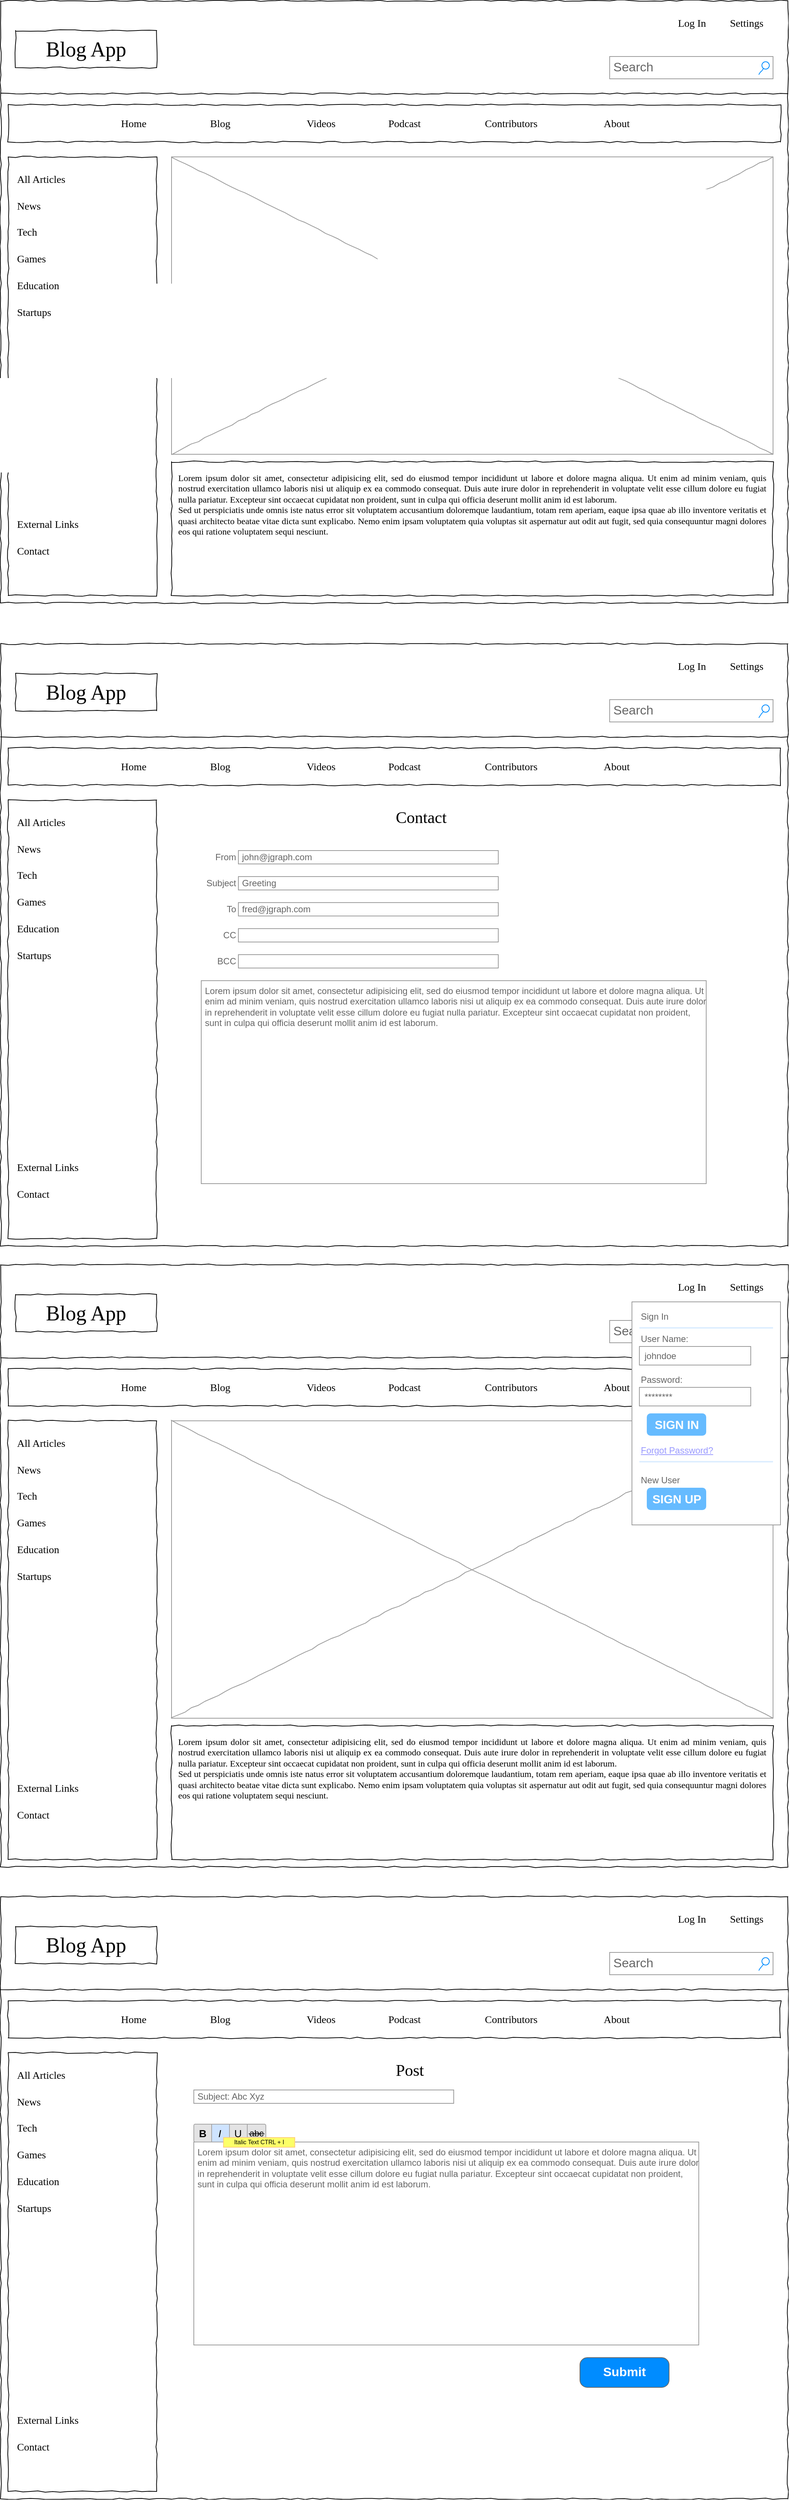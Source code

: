 <mxfile version="22.0.8" type="github">
  <diagram name="Page-1" id="03018318-947c-dd8e-b7a3-06fadd420f32">
    <mxGraphModel dx="1434" dy="758" grid="1" gridSize="10" guides="1" tooltips="1" connect="1" arrows="1" fold="1" page="1" pageScale="1" pageWidth="1100" pageHeight="850" background="none" math="0" shadow="0">
      <root>
        <mxCell id="0" />
        <mxCell id="1" parent="0" />
        <mxCell id="677b7b8949515195-1" value="" style="whiteSpace=wrap;html=1;rounded=0;shadow=0;labelBackgroundColor=none;strokeColor=#000000;strokeWidth=1;fillColor=none;fontFamily=Verdana;fontSize=12;fontColor=#000000;align=center;comic=1;" parent="1" vertex="1">
          <mxGeometry x="20" y="20" width="1060" height="810" as="geometry" />
        </mxCell>
        <mxCell id="677b7b8949515195-2" value="Blog App" style="whiteSpace=wrap;html=1;rounded=0;shadow=0;labelBackgroundColor=none;strokeWidth=1;fontFamily=Verdana;fontSize=28;align=center;comic=1;" parent="1" vertex="1">
          <mxGeometry x="40" y="60" width="190" height="50" as="geometry" />
        </mxCell>
        <mxCell id="677b7b8949515195-3" value="Search" style="strokeWidth=1;shadow=0;dashed=0;align=center;html=1;shape=mxgraph.mockup.forms.searchBox;strokeColor=#999999;mainText=;strokeColor2=#008cff;fontColor=#666666;fontSize=17;align=left;spacingLeft=3;rounded=0;labelBackgroundColor=none;comic=1;" parent="1" vertex="1">
          <mxGeometry x="840" y="95" width="220" height="30" as="geometry" />
        </mxCell>
        <mxCell id="677b7b8949515195-6" value="Log In" style="text;html=1;points=[];align=left;verticalAlign=top;spacingTop=-4;fontSize=14;fontFamily=Verdana" parent="1" vertex="1">
          <mxGeometry x="930" y="40" width="60" height="20" as="geometry" />
        </mxCell>
        <mxCell id="677b7b8949515195-7" value="Settings" style="text;html=1;points=[];align=left;verticalAlign=top;spacingTop=-4;fontSize=14;fontFamily=Verdana" parent="1" vertex="1">
          <mxGeometry x="1000" y="40" width="60" height="20" as="geometry" />
        </mxCell>
        <mxCell id="677b7b8949515195-8" value="" style="whiteSpace=wrap;html=1;rounded=0;shadow=0;labelBackgroundColor=none;strokeWidth=1;fillColor=none;fontFamily=Verdana;fontSize=12;align=center;comic=1;" parent="1" vertex="1">
          <mxGeometry x="30" y="230" width="200" height="590" as="geometry" />
        </mxCell>
        <mxCell id="677b7b8949515195-9" value="" style="line;strokeWidth=1;html=1;rounded=0;shadow=0;labelBackgroundColor=none;fillColor=none;fontFamily=Verdana;fontSize=14;fontColor=#000000;align=center;comic=1;" parent="1" vertex="1">
          <mxGeometry x="20" y="140" width="1060" height="10" as="geometry" />
        </mxCell>
        <mxCell id="677b7b8949515195-10" value="" style="whiteSpace=wrap;html=1;rounded=0;shadow=0;labelBackgroundColor=none;strokeWidth=1;fillColor=none;fontFamily=Verdana;fontSize=12;align=center;comic=1;" parent="1" vertex="1">
          <mxGeometry x="30" y="160" width="1040" height="50" as="geometry" />
        </mxCell>
        <mxCell id="677b7b8949515195-11" value="Home" style="text;html=1;points=[];align=left;verticalAlign=top;spacingTop=-4;fontSize=14;fontFamily=Verdana" parent="1" vertex="1">
          <mxGeometry x="180" y="175" width="60" height="20" as="geometry" />
        </mxCell>
        <mxCell id="677b7b8949515195-12" value="Blog" style="text;html=1;points=[];align=left;verticalAlign=top;spacingTop=-4;fontSize=14;fontFamily=Verdana" parent="1" vertex="1">
          <mxGeometry x="300" y="175" width="60" height="20" as="geometry" />
        </mxCell>
        <mxCell id="677b7b8949515195-13" value="Videos" style="text;html=1;points=[];align=left;verticalAlign=top;spacingTop=-4;fontSize=14;fontFamily=Verdana" parent="1" vertex="1">
          <mxGeometry x="430" y="175" width="60" height="20" as="geometry" />
        </mxCell>
        <mxCell id="677b7b8949515195-14" value="Podcast" style="text;html=1;points=[];align=left;verticalAlign=top;spacingTop=-4;fontSize=14;fontFamily=Verdana" parent="1" vertex="1">
          <mxGeometry x="540" y="175" width="60" height="20" as="geometry" />
        </mxCell>
        <mxCell id="677b7b8949515195-15" value="&lt;div style=&quot;text-align: justify&quot;&gt;&lt;span&gt;Lorem ipsum dolor sit amet, consectetur adipisicing elit, sed do eiusmod tempor incididunt ut labore et dolore magna aliqua. Ut enim ad minim veniam, quis nostrud exercitation ullamco laboris nisi ut aliquip ex ea commodo consequat. Duis aute irure dolor in reprehenderit in voluptate velit esse cillum dolore eu fugiat nulla pariatur. Excepteur sint occaecat cupidatat non proident, sunt in culpa qui officia deserunt mollit anim id est laborum.&lt;/span&gt;&lt;/div&gt;&lt;div style=&quot;text-align: justify&quot;&gt;&lt;span&gt;Sed ut perspiciatis unde omnis iste natus error sit voluptatem accusantium doloremque laudantium, totam rem aperiam, eaque ipsa quae ab illo inventore veritatis et quasi architecto beatae vitae dicta sunt explicabo. Nemo enim ipsam voluptatem quia voluptas sit aspernatur aut odit aut fugit, sed quia consequuntur magni dolores eos qui ratione voluptatem sequi nesciunt.&amp;nbsp;&lt;/span&gt;&lt;/div&gt;" style="whiteSpace=wrap;html=1;rounded=0;shadow=0;labelBackgroundColor=none;strokeWidth=1;fillColor=none;fontFamily=Verdana;fontSize=12;align=center;verticalAlign=top;spacing=10;comic=1;" parent="1" vertex="1">
          <mxGeometry x="250" y="640" width="810" height="180" as="geometry" />
        </mxCell>
        <mxCell id="677b7b8949515195-16" value="" style="verticalLabelPosition=bottom;shadow=0;dashed=0;align=center;html=1;verticalAlign=top;strokeWidth=1;shape=mxgraph.mockup.graphics.simpleIcon;strokeColor=#999999;rounded=0;labelBackgroundColor=none;fontFamily=Verdana;fontSize=14;fontColor=#000000;comic=1;" parent="1" vertex="1">
          <mxGeometry x="250" y="230" width="810" height="400" as="geometry" />
        </mxCell>
        <mxCell id="677b7b8949515195-27" value="All Articles" style="text;html=1;points=[];align=left;verticalAlign=top;spacingTop=-4;fontSize=14;fontFamily=Verdana" parent="1" vertex="1">
          <mxGeometry x="40" y="250" width="170" height="20" as="geometry" />
        </mxCell>
        <mxCell id="677b7b8949515195-28" value="News" style="text;html=1;points=[];align=left;verticalAlign=top;spacingTop=-4;fontSize=14;fontFamily=Verdana" parent="1" vertex="1">
          <mxGeometry x="40" y="286" width="170" height="20" as="geometry" />
        </mxCell>
        <mxCell id="677b7b8949515195-29" value="Tech" style="text;html=1;points=[];align=left;verticalAlign=top;spacingTop=-4;fontSize=14;fontFamily=Verdana" parent="1" vertex="1">
          <mxGeometry x="40" y="321" width="170" height="20" as="geometry" />
        </mxCell>
        <mxCell id="677b7b8949515195-30" value="Games" style="text;html=1;points=[];align=left;verticalAlign=top;spacingTop=-4;fontSize=14;fontFamily=Verdana" parent="1" vertex="1">
          <mxGeometry x="40" y="357" width="170" height="20" as="geometry" />
        </mxCell>
        <mxCell id="677b7b8949515195-38" value="External Links" style="text;html=1;points=[];align=left;verticalAlign=top;spacingTop=-4;fontSize=14;fontFamily=Verdana" parent="1" vertex="1">
          <mxGeometry x="40" y="714" width="170" height="20" as="geometry" />
        </mxCell>
        <mxCell id="677b7b8949515195-39" value="Education" style="text;html=1;points=[];align=left;verticalAlign=top;spacingTop=-4;fontSize=14;fontFamily=Verdana" parent="1" vertex="1">
          <mxGeometry x="40" y="393" width="170" height="20" as="geometry" />
        </mxCell>
        <mxCell id="677b7b8949515195-40" value="Startups" style="text;html=1;points=[];align=left;verticalAlign=top;spacingTop=-4;fontSize=14;fontFamily=Verdana" parent="1" vertex="1">
          <mxGeometry x="40" y="429" width="170" height="20" as="geometry" />
        </mxCell>
        <mxCell id="677b7b8949515195-41" value="Contact" style="text;html=1;points=[];align=left;verticalAlign=top;spacingTop=-4;fontSize=14;fontFamily=Verdana" parent="1" vertex="1">
          <mxGeometry x="40" y="750" width="170" height="20" as="geometry" />
        </mxCell>
        <mxCell id="Ho-Zf1M_S2vRWqChUE0O-1" value="About" style="text;html=1;points=[];align=left;verticalAlign=top;spacingTop=-4;fontSize=14;fontFamily=Verdana" vertex="1" parent="1">
          <mxGeometry x="830" y="175" width="60" height="20" as="geometry" />
        </mxCell>
        <mxCell id="Ho-Zf1M_S2vRWqChUE0O-2" value="Contributors" style="text;html=1;points=[];align=left;verticalAlign=top;spacingTop=-4;fontSize=14;fontFamily=Verdana" vertex="1" parent="1">
          <mxGeometry x="670" y="175" width="60" height="20" as="geometry" />
        </mxCell>
        <mxCell id="Ho-Zf1M_S2vRWqChUE0O-25" value="" style="whiteSpace=wrap;html=1;rounded=0;shadow=0;labelBackgroundColor=none;strokeColor=#000000;strokeWidth=1;fillColor=none;fontFamily=Verdana;fontSize=12;fontColor=#000000;align=center;comic=1;" vertex="1" parent="1">
          <mxGeometry x="20" y="885" width="1060" height="810" as="geometry" />
        </mxCell>
        <mxCell id="Ho-Zf1M_S2vRWqChUE0O-26" value="Blog App" style="whiteSpace=wrap;html=1;rounded=0;shadow=0;labelBackgroundColor=none;strokeWidth=1;fontFamily=Verdana;fontSize=28;align=center;comic=1;" vertex="1" parent="1">
          <mxGeometry x="40" y="925" width="190" height="50" as="geometry" />
        </mxCell>
        <mxCell id="Ho-Zf1M_S2vRWqChUE0O-27" value="Search" style="strokeWidth=1;shadow=0;dashed=0;align=center;html=1;shape=mxgraph.mockup.forms.searchBox;strokeColor=#999999;mainText=;strokeColor2=#008cff;fontColor=#666666;fontSize=17;align=left;spacingLeft=3;rounded=0;labelBackgroundColor=none;comic=1;" vertex="1" parent="1">
          <mxGeometry x="840" y="960" width="220" height="30" as="geometry" />
        </mxCell>
        <mxCell id="Ho-Zf1M_S2vRWqChUE0O-28" value="Log In" style="text;html=1;points=[];align=left;verticalAlign=top;spacingTop=-4;fontSize=14;fontFamily=Verdana" vertex="1" parent="1">
          <mxGeometry x="930" y="905" width="60" height="20" as="geometry" />
        </mxCell>
        <mxCell id="Ho-Zf1M_S2vRWqChUE0O-29" value="Settings" style="text;html=1;points=[];align=left;verticalAlign=top;spacingTop=-4;fontSize=14;fontFamily=Verdana" vertex="1" parent="1">
          <mxGeometry x="1000" y="905" width="60" height="20" as="geometry" />
        </mxCell>
        <mxCell id="Ho-Zf1M_S2vRWqChUE0O-30" value="" style="whiteSpace=wrap;html=1;rounded=0;shadow=0;labelBackgroundColor=none;strokeWidth=1;fillColor=none;fontFamily=Verdana;fontSize=12;align=center;comic=1;" vertex="1" parent="1">
          <mxGeometry x="30" y="1095" width="200" height="590" as="geometry" />
        </mxCell>
        <mxCell id="Ho-Zf1M_S2vRWqChUE0O-31" value="" style="line;strokeWidth=1;html=1;rounded=0;shadow=0;labelBackgroundColor=none;fillColor=none;fontFamily=Verdana;fontSize=14;fontColor=#000000;align=center;comic=1;" vertex="1" parent="1">
          <mxGeometry x="20" y="1005" width="1060" height="10" as="geometry" />
        </mxCell>
        <mxCell id="Ho-Zf1M_S2vRWqChUE0O-32" value="" style="whiteSpace=wrap;html=1;rounded=0;shadow=0;labelBackgroundColor=none;strokeWidth=1;fillColor=none;fontFamily=Verdana;fontSize=12;align=center;comic=1;" vertex="1" parent="1">
          <mxGeometry x="30" y="1025" width="1040" height="50" as="geometry" />
        </mxCell>
        <mxCell id="Ho-Zf1M_S2vRWqChUE0O-33" value="Home" style="text;html=1;points=[];align=left;verticalAlign=top;spacingTop=-4;fontSize=14;fontFamily=Verdana" vertex="1" parent="1">
          <mxGeometry x="180" y="1040" width="60" height="20" as="geometry" />
        </mxCell>
        <mxCell id="Ho-Zf1M_S2vRWqChUE0O-34" value="Blog" style="text;html=1;points=[];align=left;verticalAlign=top;spacingTop=-4;fontSize=14;fontFamily=Verdana" vertex="1" parent="1">
          <mxGeometry x="300" y="1040" width="60" height="20" as="geometry" />
        </mxCell>
        <mxCell id="Ho-Zf1M_S2vRWqChUE0O-35" value="Videos" style="text;html=1;points=[];align=left;verticalAlign=top;spacingTop=-4;fontSize=14;fontFamily=Verdana" vertex="1" parent="1">
          <mxGeometry x="430" y="1040" width="60" height="20" as="geometry" />
        </mxCell>
        <mxCell id="Ho-Zf1M_S2vRWqChUE0O-36" value="Podcast" style="text;html=1;points=[];align=left;verticalAlign=top;spacingTop=-4;fontSize=14;fontFamily=Verdana" vertex="1" parent="1">
          <mxGeometry x="540" y="1040" width="60" height="20" as="geometry" />
        </mxCell>
        <mxCell id="Ho-Zf1M_S2vRWqChUE0O-39" value="All Articles" style="text;html=1;points=[];align=left;verticalAlign=top;spacingTop=-4;fontSize=14;fontFamily=Verdana" vertex="1" parent="1">
          <mxGeometry x="40" y="1115" width="170" height="20" as="geometry" />
        </mxCell>
        <mxCell id="Ho-Zf1M_S2vRWqChUE0O-40" value="News" style="text;html=1;points=[];align=left;verticalAlign=top;spacingTop=-4;fontSize=14;fontFamily=Verdana" vertex="1" parent="1">
          <mxGeometry x="40" y="1151" width="170" height="20" as="geometry" />
        </mxCell>
        <mxCell id="Ho-Zf1M_S2vRWqChUE0O-41" value="Tech" style="text;html=1;points=[];align=left;verticalAlign=top;spacingTop=-4;fontSize=14;fontFamily=Verdana" vertex="1" parent="1">
          <mxGeometry x="40" y="1186" width="170" height="20" as="geometry" />
        </mxCell>
        <mxCell id="Ho-Zf1M_S2vRWqChUE0O-42" value="Games" style="text;html=1;points=[];align=left;verticalAlign=top;spacingTop=-4;fontSize=14;fontFamily=Verdana" vertex="1" parent="1">
          <mxGeometry x="40" y="1222" width="170" height="20" as="geometry" />
        </mxCell>
        <mxCell id="Ho-Zf1M_S2vRWqChUE0O-43" value="External Links" style="text;html=1;points=[];align=left;verticalAlign=top;spacingTop=-4;fontSize=14;fontFamily=Verdana" vertex="1" parent="1">
          <mxGeometry x="40" y="1579" width="170" height="20" as="geometry" />
        </mxCell>
        <mxCell id="Ho-Zf1M_S2vRWqChUE0O-44" value="Education" style="text;html=1;points=[];align=left;verticalAlign=top;spacingTop=-4;fontSize=14;fontFamily=Verdana" vertex="1" parent="1">
          <mxGeometry x="40" y="1258" width="170" height="20" as="geometry" />
        </mxCell>
        <mxCell id="Ho-Zf1M_S2vRWqChUE0O-45" value="Startups" style="text;html=1;points=[];align=left;verticalAlign=top;spacingTop=-4;fontSize=14;fontFamily=Verdana" vertex="1" parent="1">
          <mxGeometry x="40" y="1294" width="170" height="20" as="geometry" />
        </mxCell>
        <mxCell id="Ho-Zf1M_S2vRWqChUE0O-46" value="Contact" style="text;html=1;points=[];align=left;verticalAlign=top;spacingTop=-4;fontSize=14;fontFamily=Verdana" vertex="1" parent="1">
          <mxGeometry x="40" y="1615" width="170" height="20" as="geometry" />
        </mxCell>
        <mxCell id="Ho-Zf1M_S2vRWqChUE0O-47" value="About" style="text;html=1;points=[];align=left;verticalAlign=top;spacingTop=-4;fontSize=14;fontFamily=Verdana" vertex="1" parent="1">
          <mxGeometry x="830" y="1040" width="60" height="20" as="geometry" />
        </mxCell>
        <mxCell id="Ho-Zf1M_S2vRWqChUE0O-48" value="Contributors" style="text;html=1;points=[];align=left;verticalAlign=top;spacingTop=-4;fontSize=14;fontFamily=Verdana" vertex="1" parent="1">
          <mxGeometry x="670" y="1040" width="60" height="20" as="geometry" />
        </mxCell>
        <mxCell id="Ho-Zf1M_S2vRWqChUE0O-49" value="From" style="strokeWidth=1;shadow=0;dashed=0;align=center;html=1;shape=mxgraph.mockup.forms.anchor;align=right;spacingRight=2;fontColor=#666666;" vertex="1" parent="1">
          <mxGeometry x="290" y="1163" width="50" height="18" as="geometry" />
        </mxCell>
        <mxCell id="Ho-Zf1M_S2vRWqChUE0O-50" value="john@jgraph.com" style="strokeWidth=1;shadow=0;dashed=0;align=center;html=1;shape=mxgraph.mockup.forms.rrect;fillColor=#ffffff;rSize=0;fontColor=#666666;align=left;spacingLeft=3;strokeColor=#999999;" vertex="1" parent="1">
          <mxGeometry x="340" y="1163" width="350" height="18" as="geometry" />
        </mxCell>
        <mxCell id="Ho-Zf1M_S2vRWqChUE0O-51" value="Subject" style="strokeWidth=1;shadow=0;dashed=0;align=center;html=1;shape=mxgraph.mockup.forms.anchor;align=right;spacingRight=2;fontColor=#666666;" vertex="1" parent="1">
          <mxGeometry x="290" y="1198" width="50" height="18" as="geometry" />
        </mxCell>
        <mxCell id="Ho-Zf1M_S2vRWqChUE0O-52" value="Greeting" style="strokeWidth=1;shadow=0;dashed=0;align=center;html=1;shape=mxgraph.mockup.forms.rrect;fillColor=#ffffff;rSize=0;fontColor=#666666;align=left;spacingLeft=3;strokeColor=#999999;" vertex="1" parent="1">
          <mxGeometry x="340" y="1198" width="350" height="18" as="geometry" />
        </mxCell>
        <mxCell id="Ho-Zf1M_S2vRWqChUE0O-53" value="To" style="strokeWidth=1;shadow=0;dashed=0;align=center;html=1;shape=mxgraph.mockup.forms.anchor;align=right;spacingRight=2;fontColor=#666666;" vertex="1" parent="1">
          <mxGeometry x="290" y="1233" width="50" height="18" as="geometry" />
        </mxCell>
        <mxCell id="Ho-Zf1M_S2vRWqChUE0O-54" value="fred@jgraph.com" style="strokeWidth=1;shadow=0;dashed=0;align=center;html=1;shape=mxgraph.mockup.forms.rrect;fillColor=#ffffff;rSize=0;fontColor=#666666;align=left;spacingLeft=3;strokeColor=#999999;" vertex="1" parent="1">
          <mxGeometry x="340" y="1233" width="350" height="18" as="geometry" />
        </mxCell>
        <mxCell id="Ho-Zf1M_S2vRWqChUE0O-55" value="CC" style="strokeWidth=1;shadow=0;dashed=0;align=center;html=1;shape=mxgraph.mockup.forms.anchor;align=right;spacingRight=2;fontColor=#666666;" vertex="1" parent="1">
          <mxGeometry x="290" y="1268" width="50" height="18" as="geometry" />
        </mxCell>
        <mxCell id="Ho-Zf1M_S2vRWqChUE0O-56" value="" style="strokeWidth=1;shadow=0;dashed=0;align=center;html=1;shape=mxgraph.mockup.forms.rrect;fillColor=#ffffff;rSize=0;fontColor=#666666;align=left;spacingLeft=3;strokeColor=#999999;" vertex="1" parent="1">
          <mxGeometry x="340" y="1268" width="350" height="18" as="geometry" />
        </mxCell>
        <mxCell id="Ho-Zf1M_S2vRWqChUE0O-57" value="BCC" style="strokeWidth=1;shadow=0;dashed=0;align=center;html=1;shape=mxgraph.mockup.forms.anchor;align=right;spacingRight=2;fontColor=#666666;" vertex="1" parent="1">
          <mxGeometry x="290" y="1303" width="50" height="18" as="geometry" />
        </mxCell>
        <mxCell id="Ho-Zf1M_S2vRWqChUE0O-58" value="" style="strokeWidth=1;shadow=0;dashed=0;align=center;html=1;shape=mxgraph.mockup.forms.rrect;fillColor=#ffffff;rSize=0;fontColor=#666666;align=left;spacingLeft=3;strokeColor=#999999;" vertex="1" parent="1">
          <mxGeometry x="340" y="1303" width="350" height="18" as="geometry" />
        </mxCell>
        <mxCell id="Ho-Zf1M_S2vRWqChUE0O-59" value="Lorem ipsum dolor sit amet, consectetur adipisicing elit, sed do eiusmod tempor incididunt ut labore et dolore magna aliqua. Ut enim ad minim veniam, quis nostrud exercitation ullamco laboris nisi ut aliquip ex ea commodo consequat. Duis aute irure dolor in reprehenderit in voluptate velit esse cillum dolore eu fugiat nulla pariatur. Excepteur sint occaecat cupidatat non proident, sunt in culpa qui officia deserunt mollit anim id est laborum." style="strokeWidth=1;shadow=0;dashed=0;align=center;html=1;shape=mxgraph.mockup.forms.rrect;fillColor=#ffffff;rSize=0;fontColor=#666666;align=left;spacingLeft=3;strokeColor=#999999;verticalAlign=top;whiteSpace=wrap;" vertex="1" parent="1">
          <mxGeometry x="290" y="1338" width="680" height="273" as="geometry" />
        </mxCell>
        <mxCell id="Ho-Zf1M_S2vRWqChUE0O-60" value="&lt;font style=&quot;font-size: 22px;&quot;&gt;Contact&lt;/font&gt;" style="text;html=1;points=[];align=left;verticalAlign=top;spacingTop=-4;fontSize=14;fontFamily=Verdana" vertex="1" parent="1">
          <mxGeometry x="550" y="1103" width="130" height="20" as="geometry" />
        </mxCell>
        <mxCell id="Ho-Zf1M_S2vRWqChUE0O-61" value="" style="whiteSpace=wrap;html=1;rounded=0;shadow=0;labelBackgroundColor=none;strokeColor=#000000;strokeWidth=1;fillColor=none;fontFamily=Verdana;fontSize=12;fontColor=#000000;align=center;comic=1;" vertex="1" parent="1">
          <mxGeometry x="20" y="1720" width="1060" height="810" as="geometry" />
        </mxCell>
        <mxCell id="Ho-Zf1M_S2vRWqChUE0O-62" value="Blog App" style="whiteSpace=wrap;html=1;rounded=0;shadow=0;labelBackgroundColor=none;strokeWidth=1;fontFamily=Verdana;fontSize=28;align=center;comic=1;" vertex="1" parent="1">
          <mxGeometry x="40" y="1760" width="190" height="50" as="geometry" />
        </mxCell>
        <mxCell id="Ho-Zf1M_S2vRWqChUE0O-63" value="Search" style="strokeWidth=1;shadow=0;dashed=0;align=center;html=1;shape=mxgraph.mockup.forms.searchBox;strokeColor=#999999;mainText=;strokeColor2=#008cff;fontColor=#666666;fontSize=17;align=left;spacingLeft=3;rounded=0;labelBackgroundColor=none;comic=1;" vertex="1" parent="1">
          <mxGeometry x="840" y="1795" width="220" height="30" as="geometry" />
        </mxCell>
        <mxCell id="Ho-Zf1M_S2vRWqChUE0O-64" value="Log In" style="text;html=1;points=[];align=left;verticalAlign=top;spacingTop=-4;fontSize=14;fontFamily=Verdana" vertex="1" parent="1">
          <mxGeometry x="930" y="1740" width="60" height="20" as="geometry" />
        </mxCell>
        <mxCell id="Ho-Zf1M_S2vRWqChUE0O-65" value="Settings" style="text;html=1;points=[];align=left;verticalAlign=top;spacingTop=-4;fontSize=14;fontFamily=Verdana" vertex="1" parent="1">
          <mxGeometry x="1000" y="1740" width="60" height="20" as="geometry" />
        </mxCell>
        <mxCell id="Ho-Zf1M_S2vRWqChUE0O-66" value="" style="whiteSpace=wrap;html=1;rounded=0;shadow=0;labelBackgroundColor=none;strokeWidth=1;fillColor=none;fontFamily=Verdana;fontSize=12;align=center;comic=1;" vertex="1" parent="1">
          <mxGeometry x="30" y="1930" width="200" height="590" as="geometry" />
        </mxCell>
        <mxCell id="Ho-Zf1M_S2vRWqChUE0O-67" value="" style="line;strokeWidth=1;html=1;rounded=0;shadow=0;labelBackgroundColor=none;fillColor=none;fontFamily=Verdana;fontSize=14;fontColor=#000000;align=center;comic=1;" vertex="1" parent="1">
          <mxGeometry x="20" y="1840" width="1060" height="10" as="geometry" />
        </mxCell>
        <mxCell id="Ho-Zf1M_S2vRWqChUE0O-68" value="" style="whiteSpace=wrap;html=1;rounded=0;shadow=0;labelBackgroundColor=none;strokeWidth=1;fillColor=none;fontFamily=Verdana;fontSize=12;align=center;comic=1;" vertex="1" parent="1">
          <mxGeometry x="30" y="1860" width="1040" height="50" as="geometry" />
        </mxCell>
        <mxCell id="Ho-Zf1M_S2vRWqChUE0O-69" value="Home" style="text;html=1;points=[];align=left;verticalAlign=top;spacingTop=-4;fontSize=14;fontFamily=Verdana" vertex="1" parent="1">
          <mxGeometry x="180" y="1875" width="60" height="20" as="geometry" />
        </mxCell>
        <mxCell id="Ho-Zf1M_S2vRWqChUE0O-70" value="Blog" style="text;html=1;points=[];align=left;verticalAlign=top;spacingTop=-4;fontSize=14;fontFamily=Verdana" vertex="1" parent="1">
          <mxGeometry x="300" y="1875" width="60" height="20" as="geometry" />
        </mxCell>
        <mxCell id="Ho-Zf1M_S2vRWqChUE0O-71" value="Videos" style="text;html=1;points=[];align=left;verticalAlign=top;spacingTop=-4;fontSize=14;fontFamily=Verdana" vertex="1" parent="1">
          <mxGeometry x="430" y="1875" width="60" height="20" as="geometry" />
        </mxCell>
        <mxCell id="Ho-Zf1M_S2vRWqChUE0O-72" value="Podcast" style="text;html=1;points=[];align=left;verticalAlign=top;spacingTop=-4;fontSize=14;fontFamily=Verdana" vertex="1" parent="1">
          <mxGeometry x="540" y="1875" width="60" height="20" as="geometry" />
        </mxCell>
        <mxCell id="Ho-Zf1M_S2vRWqChUE0O-73" value="&lt;div style=&quot;text-align: justify&quot;&gt;&lt;span&gt;Lorem ipsum dolor sit amet, consectetur adipisicing elit, sed do eiusmod tempor incididunt ut labore et dolore magna aliqua. Ut enim ad minim veniam, quis nostrud exercitation ullamco laboris nisi ut aliquip ex ea commodo consequat. Duis aute irure dolor in reprehenderit in voluptate velit esse cillum dolore eu fugiat nulla pariatur. Excepteur sint occaecat cupidatat non proident, sunt in culpa qui officia deserunt mollit anim id est laborum.&lt;/span&gt;&lt;/div&gt;&lt;div style=&quot;text-align: justify&quot;&gt;&lt;span&gt;Sed ut perspiciatis unde omnis iste natus error sit voluptatem accusantium doloremque laudantium, totam rem aperiam, eaque ipsa quae ab illo inventore veritatis et quasi architecto beatae vitae dicta sunt explicabo. Nemo enim ipsam voluptatem quia voluptas sit aspernatur aut odit aut fugit, sed quia consequuntur magni dolores eos qui ratione voluptatem sequi nesciunt.&amp;nbsp;&lt;/span&gt;&lt;/div&gt;" style="whiteSpace=wrap;html=1;rounded=0;shadow=0;labelBackgroundColor=none;strokeWidth=1;fillColor=none;fontFamily=Verdana;fontSize=12;align=center;verticalAlign=top;spacing=10;comic=1;" vertex="1" parent="1">
          <mxGeometry x="250" y="2340" width="810" height="180" as="geometry" />
        </mxCell>
        <mxCell id="Ho-Zf1M_S2vRWqChUE0O-74" value="" style="verticalLabelPosition=bottom;shadow=0;dashed=0;align=center;html=1;verticalAlign=top;strokeWidth=1;shape=mxgraph.mockup.graphics.simpleIcon;strokeColor=#999999;rounded=0;labelBackgroundColor=none;fontFamily=Verdana;fontSize=14;fontColor=#000000;comic=1;" vertex="1" parent="1">
          <mxGeometry x="250" y="1930" width="810" height="400" as="geometry" />
        </mxCell>
        <mxCell id="Ho-Zf1M_S2vRWqChUE0O-75" value="All Articles" style="text;html=1;points=[];align=left;verticalAlign=top;spacingTop=-4;fontSize=14;fontFamily=Verdana" vertex="1" parent="1">
          <mxGeometry x="40" y="1950" width="170" height="20" as="geometry" />
        </mxCell>
        <mxCell id="Ho-Zf1M_S2vRWqChUE0O-76" value="News" style="text;html=1;points=[];align=left;verticalAlign=top;spacingTop=-4;fontSize=14;fontFamily=Verdana" vertex="1" parent="1">
          <mxGeometry x="40" y="1986" width="170" height="20" as="geometry" />
        </mxCell>
        <mxCell id="Ho-Zf1M_S2vRWqChUE0O-77" value="Tech" style="text;html=1;points=[];align=left;verticalAlign=top;spacingTop=-4;fontSize=14;fontFamily=Verdana" vertex="1" parent="1">
          <mxGeometry x="40" y="2021" width="170" height="20" as="geometry" />
        </mxCell>
        <mxCell id="Ho-Zf1M_S2vRWqChUE0O-78" value="Games" style="text;html=1;points=[];align=left;verticalAlign=top;spacingTop=-4;fontSize=14;fontFamily=Verdana" vertex="1" parent="1">
          <mxGeometry x="40" y="2057" width="170" height="20" as="geometry" />
        </mxCell>
        <mxCell id="Ho-Zf1M_S2vRWqChUE0O-79" value="External Links" style="text;html=1;points=[];align=left;verticalAlign=top;spacingTop=-4;fontSize=14;fontFamily=Verdana" vertex="1" parent="1">
          <mxGeometry x="40" y="2414" width="170" height="20" as="geometry" />
        </mxCell>
        <mxCell id="Ho-Zf1M_S2vRWqChUE0O-80" value="Education" style="text;html=1;points=[];align=left;verticalAlign=top;spacingTop=-4;fontSize=14;fontFamily=Verdana" vertex="1" parent="1">
          <mxGeometry x="40" y="2093" width="170" height="20" as="geometry" />
        </mxCell>
        <mxCell id="Ho-Zf1M_S2vRWqChUE0O-81" value="Startups" style="text;html=1;points=[];align=left;verticalAlign=top;spacingTop=-4;fontSize=14;fontFamily=Verdana" vertex="1" parent="1">
          <mxGeometry x="40" y="2129" width="170" height="20" as="geometry" />
        </mxCell>
        <mxCell id="Ho-Zf1M_S2vRWqChUE0O-82" value="Contact" style="text;html=1;points=[];align=left;verticalAlign=top;spacingTop=-4;fontSize=14;fontFamily=Verdana" vertex="1" parent="1">
          <mxGeometry x="40" y="2450" width="170" height="20" as="geometry" />
        </mxCell>
        <mxCell id="Ho-Zf1M_S2vRWqChUE0O-83" value="About" style="text;html=1;points=[];align=left;verticalAlign=top;spacingTop=-4;fontSize=14;fontFamily=Verdana" vertex="1" parent="1">
          <mxGeometry x="830" y="1875" width="60" height="20" as="geometry" />
        </mxCell>
        <mxCell id="Ho-Zf1M_S2vRWqChUE0O-84" value="Contributors" style="text;html=1;points=[];align=left;verticalAlign=top;spacingTop=-4;fontSize=14;fontFamily=Verdana" vertex="1" parent="1">
          <mxGeometry x="670" y="1875" width="60" height="20" as="geometry" />
        </mxCell>
        <mxCell id="Ho-Zf1M_S2vRWqChUE0O-85" value="" style="strokeWidth=1;shadow=0;dashed=0;align=center;html=1;shape=mxgraph.mockup.forms.rrect;rSize=0;strokeColor=#999999;fillColor=#ffffff;" vertex="1" parent="1">
          <mxGeometry x="870" y="1770" width="200" height="300" as="geometry" />
        </mxCell>
        <mxCell id="Ho-Zf1M_S2vRWqChUE0O-86" value="Sign In" style="strokeWidth=1;shadow=0;dashed=0;align=center;html=1;shape=mxgraph.mockup.forms.anchor;fontSize=12;fontColor=#666666;align=left;resizeWidth=1;spacingLeft=0;" vertex="1" parent="Ho-Zf1M_S2vRWqChUE0O-85">
          <mxGeometry width="100" height="20" relative="1" as="geometry">
            <mxPoint x="10" y="10" as="offset" />
          </mxGeometry>
        </mxCell>
        <mxCell id="Ho-Zf1M_S2vRWqChUE0O-87" value="" style="shape=line;strokeColor=#ddeeff;strokeWidth=2;html=1;resizeWidth=1;" vertex="1" parent="Ho-Zf1M_S2vRWqChUE0O-85">
          <mxGeometry width="180" height="10" relative="1" as="geometry">
            <mxPoint x="10" y="30" as="offset" />
          </mxGeometry>
        </mxCell>
        <mxCell id="Ho-Zf1M_S2vRWqChUE0O-88" value="User Name:" style="strokeWidth=1;shadow=0;dashed=0;align=center;html=1;shape=mxgraph.mockup.forms.anchor;fontSize=12;fontColor=#666666;align=left;resizeWidth=1;spacingLeft=0;" vertex="1" parent="Ho-Zf1M_S2vRWqChUE0O-85">
          <mxGeometry width="100" height="20" relative="1" as="geometry">
            <mxPoint x="10" y="40" as="offset" />
          </mxGeometry>
        </mxCell>
        <mxCell id="Ho-Zf1M_S2vRWqChUE0O-89" value="johndoe" style="strokeWidth=1;shadow=0;dashed=0;align=center;html=1;shape=mxgraph.mockup.forms.rrect;rSize=0;strokeColor=#999999;fontColor=#666666;align=left;spacingLeft=5;resizeWidth=1;" vertex="1" parent="Ho-Zf1M_S2vRWqChUE0O-85">
          <mxGeometry width="150" height="25" relative="1" as="geometry">
            <mxPoint x="10" y="60" as="offset" />
          </mxGeometry>
        </mxCell>
        <mxCell id="Ho-Zf1M_S2vRWqChUE0O-90" value="Password:" style="strokeWidth=1;shadow=0;dashed=0;align=center;html=1;shape=mxgraph.mockup.forms.anchor;fontSize=12;fontColor=#666666;align=left;resizeWidth=1;spacingLeft=0;" vertex="1" parent="Ho-Zf1M_S2vRWqChUE0O-85">
          <mxGeometry width="100" height="20" relative="1" as="geometry">
            <mxPoint x="10" y="95" as="offset" />
          </mxGeometry>
        </mxCell>
        <mxCell id="Ho-Zf1M_S2vRWqChUE0O-91" value="********" style="strokeWidth=1;shadow=0;dashed=0;align=center;html=1;shape=mxgraph.mockup.forms.rrect;rSize=0;strokeColor=#999999;fontColor=#666666;align=left;spacingLeft=5;resizeWidth=1;" vertex="1" parent="Ho-Zf1M_S2vRWqChUE0O-85">
          <mxGeometry width="150" height="25" relative="1" as="geometry">
            <mxPoint x="10" y="115" as="offset" />
          </mxGeometry>
        </mxCell>
        <mxCell id="Ho-Zf1M_S2vRWqChUE0O-92" value="SIGN IN" style="strokeWidth=1;shadow=0;dashed=0;align=center;html=1;shape=mxgraph.mockup.forms.rrect;rSize=5;strokeColor=none;fontColor=#ffffff;fillColor=#66bbff;fontSize=16;fontStyle=1;" vertex="1" parent="Ho-Zf1M_S2vRWqChUE0O-85">
          <mxGeometry y="1" width="80" height="30" relative="1" as="geometry">
            <mxPoint x="20" y="-150" as="offset" />
          </mxGeometry>
        </mxCell>
        <mxCell id="Ho-Zf1M_S2vRWqChUE0O-93" value="Forgot Password?" style="strokeWidth=1;shadow=0;dashed=0;align=center;html=1;shape=mxgraph.mockup.forms.anchor;fontSize=12;fontColor=#9999ff;align=left;spacingLeft=0;fontStyle=4;resizeWidth=1;" vertex="1" parent="Ho-Zf1M_S2vRWqChUE0O-85">
          <mxGeometry y="1" width="150" height="20" relative="1" as="geometry">
            <mxPoint x="10" y="-110" as="offset" />
          </mxGeometry>
        </mxCell>
        <mxCell id="Ho-Zf1M_S2vRWqChUE0O-94" value="" style="shape=line;strokeColor=#ddeeff;strokeWidth=2;html=1;resizeWidth=1;" vertex="1" parent="Ho-Zf1M_S2vRWqChUE0O-85">
          <mxGeometry y="1" width="180" height="10" relative="1" as="geometry">
            <mxPoint x="10" y="-90" as="offset" />
          </mxGeometry>
        </mxCell>
        <mxCell id="Ho-Zf1M_S2vRWqChUE0O-95" value="New User" style="strokeWidth=1;shadow=0;dashed=0;align=center;html=1;shape=mxgraph.mockup.forms.anchor;fontSize=12;fontColor=#666666;align=left;spacingLeft=0;resizeWidth=1;" vertex="1" parent="Ho-Zf1M_S2vRWqChUE0O-85">
          <mxGeometry y="1" width="150" height="20" relative="1" as="geometry">
            <mxPoint x="10" y="-70" as="offset" />
          </mxGeometry>
        </mxCell>
        <mxCell id="Ho-Zf1M_S2vRWqChUE0O-96" value="SIGN UP" style="strokeWidth=1;shadow=0;dashed=0;align=center;html=1;shape=mxgraph.mockup.forms.rrect;rSize=5;strokeColor=none;fontColor=#ffffff;fillColor=#66bbff;fontSize=16;fontStyle=1;" vertex="1" parent="Ho-Zf1M_S2vRWqChUE0O-85">
          <mxGeometry y="1" width="80" height="30" relative="1" as="geometry">
            <mxPoint x="20" y="-50" as="offset" />
          </mxGeometry>
        </mxCell>
        <mxCell id="Ho-Zf1M_S2vRWqChUE0O-97" value="" style="whiteSpace=wrap;html=1;rounded=0;shadow=0;labelBackgroundColor=none;strokeColor=#000000;strokeWidth=1;fillColor=none;fontFamily=Verdana;fontSize=12;fontColor=#000000;align=center;comic=1;" vertex="1" parent="1">
          <mxGeometry x="20" y="2570" width="1060" height="810" as="geometry" />
        </mxCell>
        <mxCell id="Ho-Zf1M_S2vRWqChUE0O-98" value="Blog App" style="whiteSpace=wrap;html=1;rounded=0;shadow=0;labelBackgroundColor=none;strokeWidth=1;fontFamily=Verdana;fontSize=28;align=center;comic=1;" vertex="1" parent="1">
          <mxGeometry x="40" y="2610" width="190" height="50" as="geometry" />
        </mxCell>
        <mxCell id="Ho-Zf1M_S2vRWqChUE0O-99" value="Search" style="strokeWidth=1;shadow=0;dashed=0;align=center;html=1;shape=mxgraph.mockup.forms.searchBox;strokeColor=#999999;mainText=;strokeColor2=#008cff;fontColor=#666666;fontSize=17;align=left;spacingLeft=3;rounded=0;labelBackgroundColor=none;comic=1;" vertex="1" parent="1">
          <mxGeometry x="840" y="2645" width="220" height="30" as="geometry" />
        </mxCell>
        <mxCell id="Ho-Zf1M_S2vRWqChUE0O-100" value="Log In" style="text;html=1;points=[];align=left;verticalAlign=top;spacingTop=-4;fontSize=14;fontFamily=Verdana" vertex="1" parent="1">
          <mxGeometry x="930" y="2590" width="60" height="20" as="geometry" />
        </mxCell>
        <mxCell id="Ho-Zf1M_S2vRWqChUE0O-101" value="Settings" style="text;html=1;points=[];align=left;verticalAlign=top;spacingTop=-4;fontSize=14;fontFamily=Verdana" vertex="1" parent="1">
          <mxGeometry x="1000" y="2590" width="60" height="20" as="geometry" />
        </mxCell>
        <mxCell id="Ho-Zf1M_S2vRWqChUE0O-102" value="" style="whiteSpace=wrap;html=1;rounded=0;shadow=0;labelBackgroundColor=none;strokeWidth=1;fillColor=none;fontFamily=Verdana;fontSize=12;align=center;comic=1;" vertex="1" parent="1">
          <mxGeometry x="30" y="2780" width="200" height="590" as="geometry" />
        </mxCell>
        <mxCell id="Ho-Zf1M_S2vRWqChUE0O-103" value="" style="line;strokeWidth=1;html=1;rounded=0;shadow=0;labelBackgroundColor=none;fillColor=none;fontFamily=Verdana;fontSize=14;fontColor=#000000;align=center;comic=1;" vertex="1" parent="1">
          <mxGeometry x="20" y="2690" width="1060" height="10" as="geometry" />
        </mxCell>
        <mxCell id="Ho-Zf1M_S2vRWqChUE0O-104" value="" style="whiteSpace=wrap;html=1;rounded=0;shadow=0;labelBackgroundColor=none;strokeWidth=1;fillColor=none;fontFamily=Verdana;fontSize=12;align=center;comic=1;" vertex="1" parent="1">
          <mxGeometry x="30" y="2710" width="1040" height="50" as="geometry" />
        </mxCell>
        <mxCell id="Ho-Zf1M_S2vRWqChUE0O-105" value="Home" style="text;html=1;points=[];align=left;verticalAlign=top;spacingTop=-4;fontSize=14;fontFamily=Verdana" vertex="1" parent="1">
          <mxGeometry x="180" y="2725" width="60" height="20" as="geometry" />
        </mxCell>
        <mxCell id="Ho-Zf1M_S2vRWqChUE0O-106" value="Blog" style="text;html=1;points=[];align=left;verticalAlign=top;spacingTop=-4;fontSize=14;fontFamily=Verdana" vertex="1" parent="1">
          <mxGeometry x="300" y="2725" width="60" height="20" as="geometry" />
        </mxCell>
        <mxCell id="Ho-Zf1M_S2vRWqChUE0O-107" value="Videos" style="text;html=1;points=[];align=left;verticalAlign=top;spacingTop=-4;fontSize=14;fontFamily=Verdana" vertex="1" parent="1">
          <mxGeometry x="430" y="2725" width="60" height="20" as="geometry" />
        </mxCell>
        <mxCell id="Ho-Zf1M_S2vRWqChUE0O-108" value="Podcast" style="text;html=1;points=[];align=left;verticalAlign=top;spacingTop=-4;fontSize=14;fontFamily=Verdana" vertex="1" parent="1">
          <mxGeometry x="540" y="2725" width="60" height="20" as="geometry" />
        </mxCell>
        <mxCell id="Ho-Zf1M_S2vRWqChUE0O-109" value="All Articles" style="text;html=1;points=[];align=left;verticalAlign=top;spacingTop=-4;fontSize=14;fontFamily=Verdana" vertex="1" parent="1">
          <mxGeometry x="40" y="2800" width="170" height="20" as="geometry" />
        </mxCell>
        <mxCell id="Ho-Zf1M_S2vRWqChUE0O-110" value="News" style="text;html=1;points=[];align=left;verticalAlign=top;spacingTop=-4;fontSize=14;fontFamily=Verdana" vertex="1" parent="1">
          <mxGeometry x="40" y="2836" width="170" height="20" as="geometry" />
        </mxCell>
        <mxCell id="Ho-Zf1M_S2vRWqChUE0O-111" value="Tech" style="text;html=1;points=[];align=left;verticalAlign=top;spacingTop=-4;fontSize=14;fontFamily=Verdana" vertex="1" parent="1">
          <mxGeometry x="40" y="2871" width="170" height="20" as="geometry" />
        </mxCell>
        <mxCell id="Ho-Zf1M_S2vRWqChUE0O-112" value="Games" style="text;html=1;points=[];align=left;verticalAlign=top;spacingTop=-4;fontSize=14;fontFamily=Verdana" vertex="1" parent="1">
          <mxGeometry x="40" y="2907" width="170" height="20" as="geometry" />
        </mxCell>
        <mxCell id="Ho-Zf1M_S2vRWqChUE0O-113" value="External Links" style="text;html=1;points=[];align=left;verticalAlign=top;spacingTop=-4;fontSize=14;fontFamily=Verdana" vertex="1" parent="1">
          <mxGeometry x="40" y="3264" width="170" height="20" as="geometry" />
        </mxCell>
        <mxCell id="Ho-Zf1M_S2vRWqChUE0O-114" value="Education" style="text;html=1;points=[];align=left;verticalAlign=top;spacingTop=-4;fontSize=14;fontFamily=Verdana" vertex="1" parent="1">
          <mxGeometry x="40" y="2943" width="170" height="20" as="geometry" />
        </mxCell>
        <mxCell id="Ho-Zf1M_S2vRWqChUE0O-115" value="Startups" style="text;html=1;points=[];align=left;verticalAlign=top;spacingTop=-4;fontSize=14;fontFamily=Verdana" vertex="1" parent="1">
          <mxGeometry x="40" y="2979" width="170" height="20" as="geometry" />
        </mxCell>
        <mxCell id="Ho-Zf1M_S2vRWqChUE0O-116" value="Contact" style="text;html=1;points=[];align=left;verticalAlign=top;spacingTop=-4;fontSize=14;fontFamily=Verdana" vertex="1" parent="1">
          <mxGeometry x="40" y="3300" width="170" height="20" as="geometry" />
        </mxCell>
        <mxCell id="Ho-Zf1M_S2vRWqChUE0O-117" value="About" style="text;html=1;points=[];align=left;verticalAlign=top;spacingTop=-4;fontSize=14;fontFamily=Verdana" vertex="1" parent="1">
          <mxGeometry x="830" y="2725" width="60" height="20" as="geometry" />
        </mxCell>
        <mxCell id="Ho-Zf1M_S2vRWqChUE0O-118" value="Contributors" style="text;html=1;points=[];align=left;verticalAlign=top;spacingTop=-4;fontSize=14;fontFamily=Verdana" vertex="1" parent="1">
          <mxGeometry x="670" y="2725" width="60" height="20" as="geometry" />
        </mxCell>
        <mxCell id="Ho-Zf1M_S2vRWqChUE0O-128" value="Subject: Abc Xyz" style="strokeWidth=1;shadow=0;dashed=0;align=center;html=1;shape=mxgraph.mockup.forms.rrect;fillColor=#ffffff;rSize=0;fontColor=#666666;align=left;spacingLeft=3;strokeColor=#999999;" vertex="1" parent="1">
          <mxGeometry x="280" y="2830" width="350" height="18" as="geometry" />
        </mxCell>
        <mxCell id="Ho-Zf1M_S2vRWqChUE0O-129" value="Lorem ipsum dolor sit amet, consectetur adipisicing elit, sed do eiusmod tempor incididunt ut labore et dolore magna aliqua. Ut enim ad minim veniam, quis nostrud exercitation ullamco laboris nisi ut aliquip ex ea commodo consequat. Duis aute irure dolor in reprehenderit in voluptate velit esse cillum dolore eu fugiat nulla pariatur. Excepteur sint occaecat cupidatat non proident, sunt in culpa qui officia deserunt mollit anim id est laborum." style="strokeWidth=1;shadow=0;dashed=0;align=center;html=1;shape=mxgraph.mockup.forms.rrect;fillColor=#ffffff;rSize=0;fontColor=#666666;align=left;spacingLeft=3;strokeColor=#999999;verticalAlign=top;whiteSpace=wrap;" vertex="1" parent="1">
          <mxGeometry x="280" y="2900" width="680" height="273" as="geometry" />
        </mxCell>
        <mxCell id="Ho-Zf1M_S2vRWqChUE0O-130" value="&lt;font style=&quot;font-size: 22px;&quot;&gt;Post&lt;/font&gt;" style="text;html=1;points=[];align=left;verticalAlign=top;spacingTop=-4;fontSize=14;fontFamily=Verdana" vertex="1" parent="1">
          <mxGeometry x="550" y="2788" width="130" height="20" as="geometry" />
        </mxCell>
        <mxCell id="Ho-Zf1M_S2vRWqChUE0O-132" value="" style="verticalLabelPosition=bottom;shadow=0;dashed=0;align=center;html=1;verticalAlign=top;strokeWidth=1;shape=mxgraph.mockup.menus_and_buttons.font_style_selector_1;" vertex="1" parent="1">
          <mxGeometry x="280" y="2876" width="136" height="31" as="geometry" />
        </mxCell>
        <mxCell id="Ho-Zf1M_S2vRWqChUE0O-140" value="Submit" style="strokeWidth=1;shadow=0;dashed=0;align=center;html=1;shape=mxgraph.mockup.buttons.button;strokeColor=#666666;fontColor=#ffffff;mainText=;buttonStyle=round;fontSize=17;fontStyle=1;fillColor=#008cff;whiteSpace=wrap;" vertex="1" parent="1">
          <mxGeometry x="800" y="3190" width="120" height="40" as="geometry" />
        </mxCell>
      </root>
    </mxGraphModel>
  </diagram>
</mxfile>
